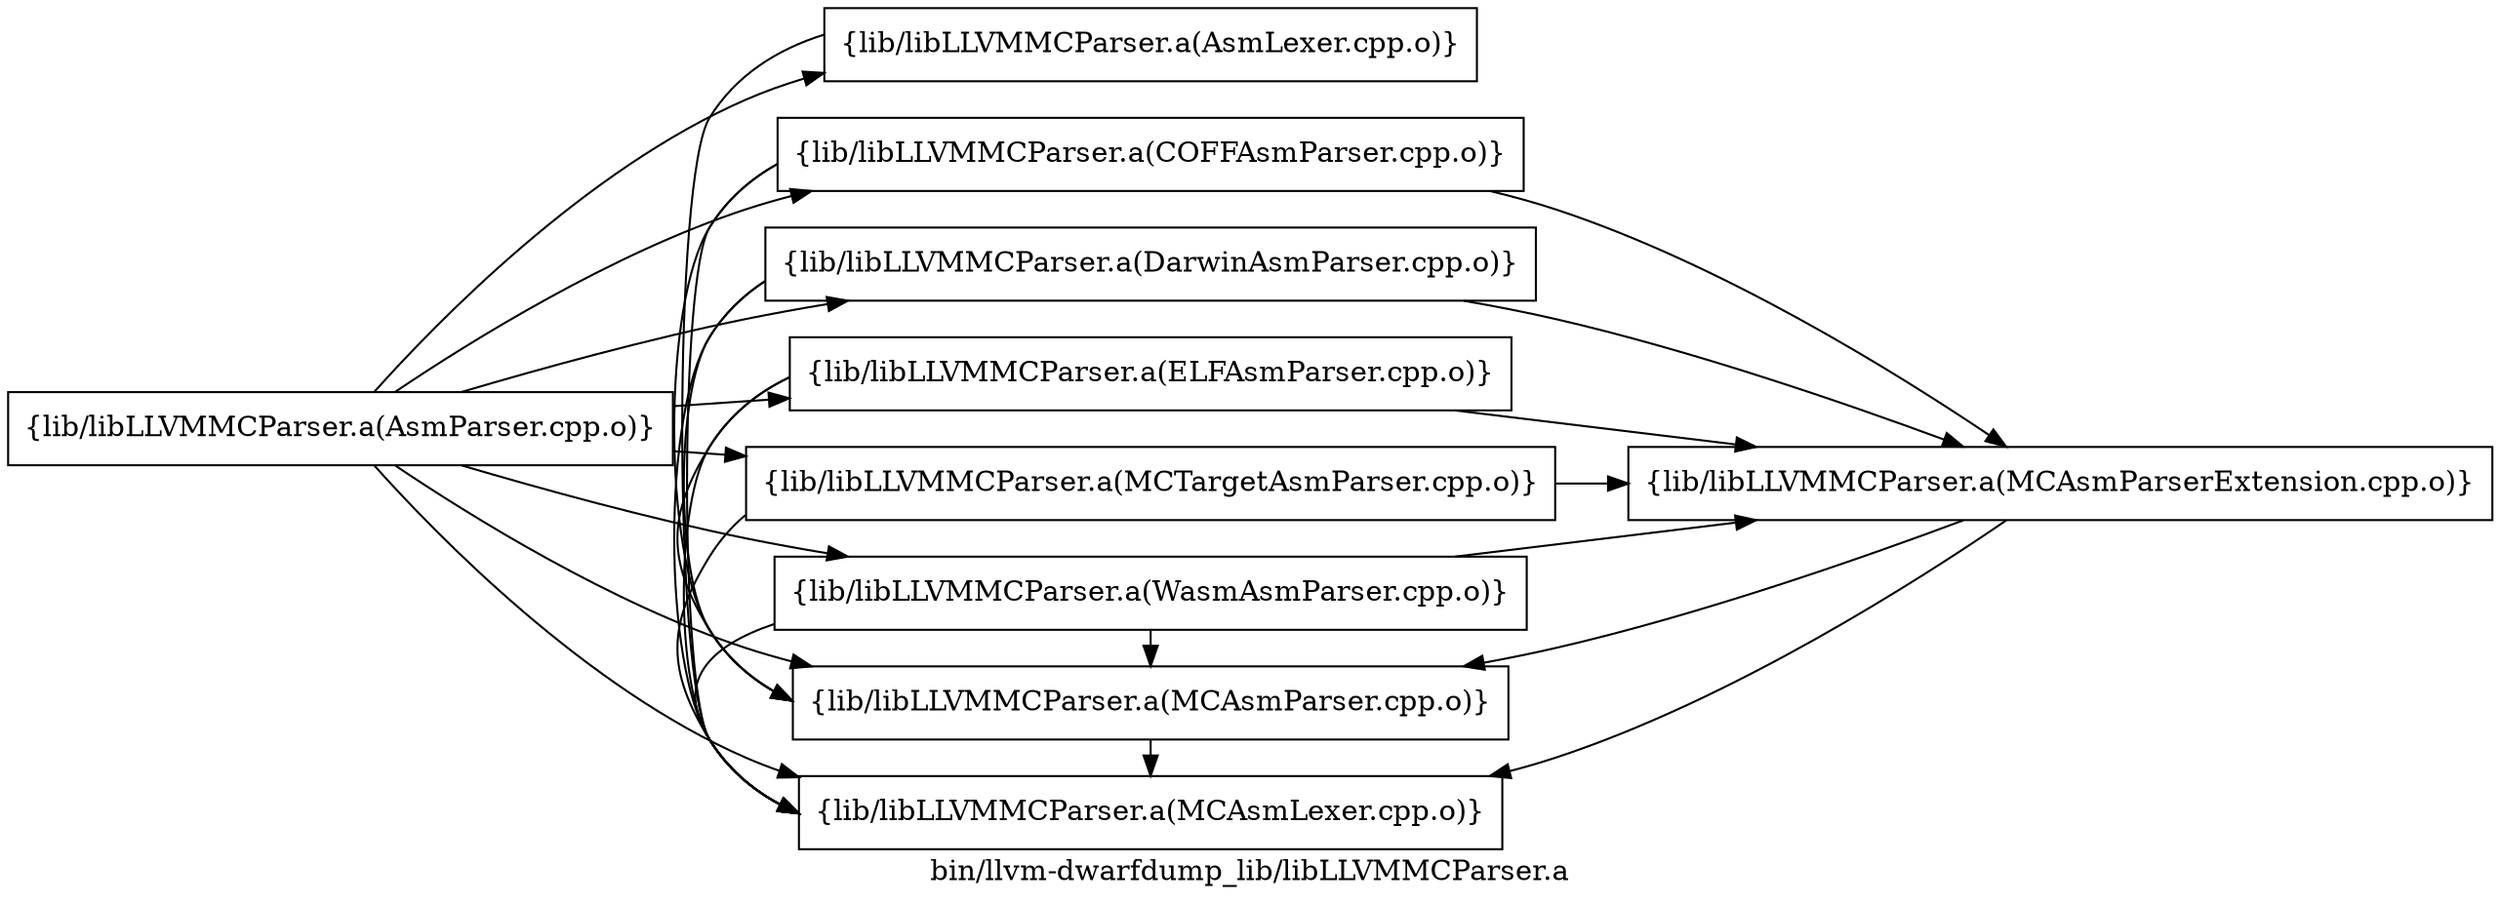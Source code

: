 digraph "bin/llvm-dwarfdump_lib/libLLVMMCParser.a" {
	label="bin/llvm-dwarfdump_lib/libLLVMMCParser.a";
	rankdir=LR;
	{ rank=same; Node0x55f3aff9eea8;  }
	{ rank=same; Node0x55f3aff9b7f8; Node0x55f3aff9b028; Node0x55f3aff9b2a8; Node0x55f3aff9d328; Node0x55f3aff9c1a8; Node0x55f3aff9c6f8; Node0x55f3aff9f038; Node0x55f3aff9f358;  }

	Node0x55f3aff9eea8 [shape=record,shape=box,group=0,label="{lib/libLLVMMCParser.a(AsmParser.cpp.o)}"];
	Node0x55f3aff9eea8 -> Node0x55f3aff9b7f8;
	Node0x55f3aff9eea8 -> Node0x55f3aff9b028;
	Node0x55f3aff9eea8 -> Node0x55f3aff9b2a8;
	Node0x55f3aff9eea8 -> Node0x55f3aff9d328;
	Node0x55f3aff9eea8 -> Node0x55f3aff9c1a8;
	Node0x55f3aff9eea8 -> Node0x55f3aff9c6f8;
	Node0x55f3aff9eea8 -> Node0x55f3aff9f038;
	Node0x55f3aff9eea8 -> Node0x55f3aff9f358;
	Node0x55f3aff9c6f8 [shape=record,shape=box,group=0,label="{lib/libLLVMMCParser.a(MCAsmParser.cpp.o)}"];
	Node0x55f3aff9c6f8 -> Node0x55f3aff9c1a8;
	Node0x55f3aff9b7f8 [shape=record,shape=box,group=0,label="{lib/libLLVMMCParser.a(AsmLexer.cpp.o)}"];
	Node0x55f3aff9b7f8 -> Node0x55f3aff9c1a8;
	Node0x55f3aff9b028 [shape=record,shape=box,group=0,label="{lib/libLLVMMCParser.a(COFFAsmParser.cpp.o)}"];
	Node0x55f3aff9b028 -> Node0x55f3aff9c1a8;
	Node0x55f3aff9b028 -> Node0x55f3aff9c6f8;
	Node0x55f3aff9b028 -> Node0x55f3aff996d8;
	Node0x55f3aff9b2a8 [shape=record,shape=box,group=0,label="{lib/libLLVMMCParser.a(DarwinAsmParser.cpp.o)}"];
	Node0x55f3aff9b2a8 -> Node0x55f3aff9c1a8;
	Node0x55f3aff9b2a8 -> Node0x55f3aff9c6f8;
	Node0x55f3aff9b2a8 -> Node0x55f3aff996d8;
	Node0x55f3aff9d328 [shape=record,shape=box,group=0,label="{lib/libLLVMMCParser.a(ELFAsmParser.cpp.o)}"];
	Node0x55f3aff9d328 -> Node0x55f3aff9c1a8;
	Node0x55f3aff9d328 -> Node0x55f3aff9c6f8;
	Node0x55f3aff9d328 -> Node0x55f3aff996d8;
	Node0x55f3aff9c1a8 [shape=record,shape=box,group=0,label="{lib/libLLVMMCParser.a(MCAsmLexer.cpp.o)}"];
	Node0x55f3aff9f038 [shape=record,shape=box,group=0,label="{lib/libLLVMMCParser.a(MCTargetAsmParser.cpp.o)}"];
	Node0x55f3aff9f038 -> Node0x55f3aff9c1a8;
	Node0x55f3aff9f038 -> Node0x55f3aff996d8;
	Node0x55f3aff9f358 [shape=record,shape=box,group=0,label="{lib/libLLVMMCParser.a(WasmAsmParser.cpp.o)}"];
	Node0x55f3aff9f358 -> Node0x55f3aff9c1a8;
	Node0x55f3aff9f358 -> Node0x55f3aff9c6f8;
	Node0x55f3aff9f358 -> Node0x55f3aff996d8;
	Node0x55f3aff996d8 [shape=record,shape=box,group=0,label="{lib/libLLVMMCParser.a(MCAsmParserExtension.cpp.o)}"];
	Node0x55f3aff996d8 -> Node0x55f3aff9c1a8;
	Node0x55f3aff996d8 -> Node0x55f3aff9c6f8;
}
